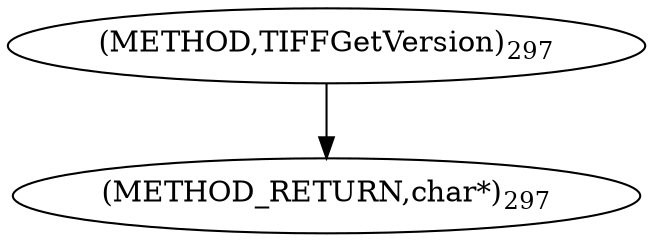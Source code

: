 digraph "TIFFGetVersion" {  
"8344" [label = <(METHOD,TIFFGetVersion)<SUB>297</SUB>> ]
"8346" [label = <(METHOD_RETURN,char*)<SUB>297</SUB>> ]
  "8344" -> "8346" 
}

